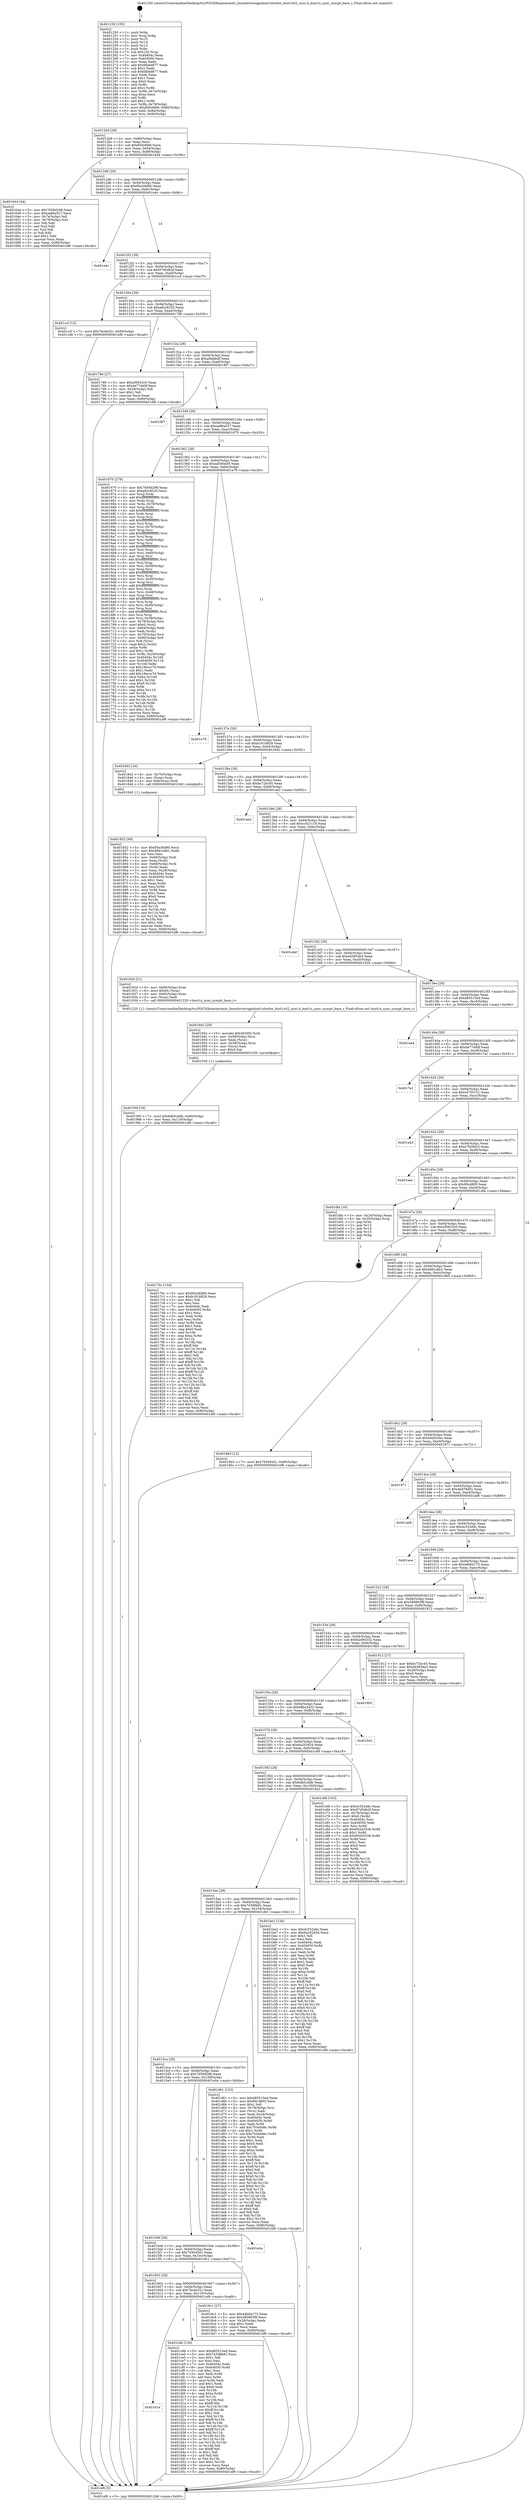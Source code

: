 digraph "0x401250" {
  label = "0x401250 (/mnt/c/Users/mathe/Desktop/tcc/POCII/binaries/extr_linuxdriversgpuhost1xhwhw_host1x02_sync.h_host1x_sync_syncpt_base_r_Final-ollvm.out::main(0))"
  labelloc = "t"
  node[shape=record]

  Entry [label="",width=0.3,height=0.3,shape=circle,fillcolor=black,style=filled]
  "0x4012b9" [label="{
     0x4012b9 [29]\l
     | [instrs]\l
     &nbsp;&nbsp;0x4012b9 \<+3\>: mov -0x80(%rbp),%eax\l
     &nbsp;&nbsp;0x4012bc \<+2\>: mov %eax,%ecx\l
     &nbsp;&nbsp;0x4012be \<+6\>: sub $0x850c6fe6,%ecx\l
     &nbsp;&nbsp;0x4012c4 \<+6\>: mov %eax,-0x94(%rbp)\l
     &nbsp;&nbsp;0x4012ca \<+6\>: mov %ecx,-0x98(%rbp)\l
     &nbsp;&nbsp;0x4012d0 \<+6\>: je 0000000000401644 \<main+0x3f4\>\l
  }"]
  "0x401644" [label="{
     0x401644 [44]\l
     | [instrs]\l
     &nbsp;&nbsp;0x401644 \<+5\>: mov $0x7659d298,%eax\l
     &nbsp;&nbsp;0x401649 \<+5\>: mov $0xaa86a527,%ecx\l
     &nbsp;&nbsp;0x40164e \<+3\>: mov -0x7a(%rbp),%dl\l
     &nbsp;&nbsp;0x401651 \<+4\>: mov -0x79(%rbp),%sil\l
     &nbsp;&nbsp;0x401655 \<+3\>: mov %dl,%dil\l
     &nbsp;&nbsp;0x401658 \<+3\>: and %sil,%dil\l
     &nbsp;&nbsp;0x40165b \<+3\>: xor %sil,%dl\l
     &nbsp;&nbsp;0x40165e \<+3\>: or %dl,%dil\l
     &nbsp;&nbsp;0x401661 \<+4\>: test $0x1,%dil\l
     &nbsp;&nbsp;0x401665 \<+3\>: cmovne %ecx,%eax\l
     &nbsp;&nbsp;0x401668 \<+3\>: mov %eax,-0x80(%rbp)\l
     &nbsp;&nbsp;0x40166b \<+5\>: jmp 0000000000401ef6 \<main+0xca6\>\l
  }"]
  "0x4012d6" [label="{
     0x4012d6 [28]\l
     | [instrs]\l
     &nbsp;&nbsp;0x4012d6 \<+5\>: jmp 00000000004012db \<main+0x8b\>\l
     &nbsp;&nbsp;0x4012db \<+6\>: mov -0x94(%rbp),%eax\l
     &nbsp;&nbsp;0x4012e1 \<+5\>: sub $0x85a36d80,%eax\l
     &nbsp;&nbsp;0x4012e6 \<+6\>: mov %eax,-0x9c(%rbp)\l
     &nbsp;&nbsp;0x4012ec \<+6\>: je 0000000000401e4c \<main+0xbfc\>\l
  }"]
  "0x401ef6" [label="{
     0x401ef6 [5]\l
     | [instrs]\l
     &nbsp;&nbsp;0x401ef6 \<+5\>: jmp 00000000004012b9 \<main+0x69\>\l
  }"]
  "0x401250" [label="{
     0x401250 [105]\l
     | [instrs]\l
     &nbsp;&nbsp;0x401250 \<+1\>: push %rbp\l
     &nbsp;&nbsp;0x401251 \<+3\>: mov %rsp,%rbp\l
     &nbsp;&nbsp;0x401254 \<+2\>: push %r15\l
     &nbsp;&nbsp;0x401256 \<+2\>: push %r14\l
     &nbsp;&nbsp;0x401258 \<+2\>: push %r12\l
     &nbsp;&nbsp;0x40125a \<+1\>: push %rbx\l
     &nbsp;&nbsp;0x40125b \<+7\>: sub $0x120,%rsp\l
     &nbsp;&nbsp;0x401262 \<+7\>: mov 0x40404c,%eax\l
     &nbsp;&nbsp;0x401269 \<+7\>: mov 0x404050,%ecx\l
     &nbsp;&nbsp;0x401270 \<+2\>: mov %eax,%edx\l
     &nbsp;&nbsp;0x401272 \<+6\>: add $0xfdbdd877,%edx\l
     &nbsp;&nbsp;0x401278 \<+3\>: sub $0x1,%edx\l
     &nbsp;&nbsp;0x40127b \<+6\>: sub $0xfdbdd877,%edx\l
     &nbsp;&nbsp;0x401281 \<+3\>: imul %edx,%eax\l
     &nbsp;&nbsp;0x401284 \<+3\>: and $0x1,%eax\l
     &nbsp;&nbsp;0x401287 \<+3\>: cmp $0x0,%eax\l
     &nbsp;&nbsp;0x40128a \<+4\>: sete %r8b\l
     &nbsp;&nbsp;0x40128e \<+4\>: and $0x1,%r8b\l
     &nbsp;&nbsp;0x401292 \<+4\>: mov %r8b,-0x7a(%rbp)\l
     &nbsp;&nbsp;0x401296 \<+3\>: cmp $0xa,%ecx\l
     &nbsp;&nbsp;0x401299 \<+4\>: setl %r8b\l
     &nbsp;&nbsp;0x40129d \<+4\>: and $0x1,%r8b\l
     &nbsp;&nbsp;0x4012a1 \<+4\>: mov %r8b,-0x79(%rbp)\l
     &nbsp;&nbsp;0x4012a5 \<+7\>: movl $0x850c6fe6,-0x80(%rbp)\l
     &nbsp;&nbsp;0x4012ac \<+6\>: mov %edi,-0x84(%rbp)\l
     &nbsp;&nbsp;0x4012b2 \<+7\>: mov %rsi,-0x90(%rbp)\l
  }"]
  Exit [label="",width=0.3,height=0.3,shape=circle,fillcolor=black,style=filled,peripheries=2]
  "0x401e4c" [label="{
     0x401e4c\l
  }", style=dashed]
  "0x4012f2" [label="{
     0x4012f2 [28]\l
     | [instrs]\l
     &nbsp;&nbsp;0x4012f2 \<+5\>: jmp 00000000004012f7 \<main+0xa7\>\l
     &nbsp;&nbsp;0x4012f7 \<+6\>: mov -0x94(%rbp),%eax\l
     &nbsp;&nbsp;0x4012fd \<+5\>: sub $0x97d5db2f,%eax\l
     &nbsp;&nbsp;0x401302 \<+6\>: mov %eax,-0xa0(%rbp)\l
     &nbsp;&nbsp;0x401308 \<+6\>: je 0000000000401ccf \<main+0xa7f\>\l
  }"]
  "0x40161e" [label="{
     0x40161e\l
  }", style=dashed]
  "0x401ccf" [label="{
     0x401ccf [12]\l
     | [instrs]\l
     &nbsp;&nbsp;0x401ccf \<+7\>: movl $0x7bcde32c,-0x80(%rbp)\l
     &nbsp;&nbsp;0x401cd6 \<+5\>: jmp 0000000000401ef6 \<main+0xca6\>\l
  }"]
  "0x40130e" [label="{
     0x40130e [28]\l
     | [instrs]\l
     &nbsp;&nbsp;0x40130e \<+5\>: jmp 0000000000401313 \<main+0xc3\>\l
     &nbsp;&nbsp;0x401313 \<+6\>: mov -0x94(%rbp),%eax\l
     &nbsp;&nbsp;0x401319 \<+5\>: sub $0xa82c8235,%eax\l
     &nbsp;&nbsp;0x40131e \<+6\>: mov %eax,-0xa4(%rbp)\l
     &nbsp;&nbsp;0x401324 \<+6\>: je 0000000000401786 \<main+0x536\>\l
  }"]
  "0x401cdb" [label="{
     0x401cdb [134]\l
     | [instrs]\l
     &nbsp;&nbsp;0x401cdb \<+5\>: mov $0xd85515ed,%eax\l
     &nbsp;&nbsp;0x401ce0 \<+5\>: mov $0x74398b81,%ecx\l
     &nbsp;&nbsp;0x401ce5 \<+2\>: mov $0x1,%dl\l
     &nbsp;&nbsp;0x401ce7 \<+2\>: xor %esi,%esi\l
     &nbsp;&nbsp;0x401ce9 \<+7\>: mov 0x40404c,%edi\l
     &nbsp;&nbsp;0x401cf0 \<+8\>: mov 0x404050,%r8d\l
     &nbsp;&nbsp;0x401cf8 \<+3\>: sub $0x1,%esi\l
     &nbsp;&nbsp;0x401cfb \<+3\>: mov %edi,%r9d\l
     &nbsp;&nbsp;0x401cfe \<+3\>: add %esi,%r9d\l
     &nbsp;&nbsp;0x401d01 \<+4\>: imul %r9d,%edi\l
     &nbsp;&nbsp;0x401d05 \<+3\>: and $0x1,%edi\l
     &nbsp;&nbsp;0x401d08 \<+3\>: cmp $0x0,%edi\l
     &nbsp;&nbsp;0x401d0b \<+4\>: sete %r10b\l
     &nbsp;&nbsp;0x401d0f \<+4\>: cmp $0xa,%r8d\l
     &nbsp;&nbsp;0x401d13 \<+4\>: setl %r11b\l
     &nbsp;&nbsp;0x401d17 \<+3\>: mov %r10b,%bl\l
     &nbsp;&nbsp;0x401d1a \<+3\>: xor $0xff,%bl\l
     &nbsp;&nbsp;0x401d1d \<+3\>: mov %r11b,%r14b\l
     &nbsp;&nbsp;0x401d20 \<+4\>: xor $0xff,%r14b\l
     &nbsp;&nbsp;0x401d24 \<+3\>: xor $0x1,%dl\l
     &nbsp;&nbsp;0x401d27 \<+3\>: mov %bl,%r15b\l
     &nbsp;&nbsp;0x401d2a \<+4\>: and $0xff,%r15b\l
     &nbsp;&nbsp;0x401d2e \<+3\>: and %dl,%r10b\l
     &nbsp;&nbsp;0x401d31 \<+3\>: mov %r14b,%r12b\l
     &nbsp;&nbsp;0x401d34 \<+4\>: and $0xff,%r12b\l
     &nbsp;&nbsp;0x401d38 \<+3\>: and %dl,%r11b\l
     &nbsp;&nbsp;0x401d3b \<+3\>: or %r10b,%r15b\l
     &nbsp;&nbsp;0x401d3e \<+3\>: or %r11b,%r12b\l
     &nbsp;&nbsp;0x401d41 \<+3\>: xor %r12b,%r15b\l
     &nbsp;&nbsp;0x401d44 \<+3\>: or %r14b,%bl\l
     &nbsp;&nbsp;0x401d47 \<+3\>: xor $0xff,%bl\l
     &nbsp;&nbsp;0x401d4a \<+3\>: or $0x1,%dl\l
     &nbsp;&nbsp;0x401d4d \<+2\>: and %dl,%bl\l
     &nbsp;&nbsp;0x401d4f \<+3\>: or %bl,%r15b\l
     &nbsp;&nbsp;0x401d52 \<+4\>: test $0x1,%r15b\l
     &nbsp;&nbsp;0x401d56 \<+3\>: cmovne %ecx,%eax\l
     &nbsp;&nbsp;0x401d59 \<+3\>: mov %eax,-0x80(%rbp)\l
     &nbsp;&nbsp;0x401d5c \<+5\>: jmp 0000000000401ef6 \<main+0xca6\>\l
  }"]
  "0x401786" [label="{
     0x401786 [27]\l
     | [instrs]\l
     &nbsp;&nbsp;0x401786 \<+5\>: mov $0x2f5623c0,%eax\l
     &nbsp;&nbsp;0x40178b \<+5\>: mov $0xde77dd0f,%ecx\l
     &nbsp;&nbsp;0x401790 \<+3\>: mov -0x29(%rbp),%dl\l
     &nbsp;&nbsp;0x401793 \<+3\>: test $0x1,%dl\l
     &nbsp;&nbsp;0x401796 \<+3\>: cmovne %ecx,%eax\l
     &nbsp;&nbsp;0x401799 \<+3\>: mov %eax,-0x80(%rbp)\l
     &nbsp;&nbsp;0x40179c \<+5\>: jmp 0000000000401ef6 \<main+0xca6\>\l
  }"]
  "0x40132a" [label="{
     0x40132a [28]\l
     | [instrs]\l
     &nbsp;&nbsp;0x40132a \<+5\>: jmp 000000000040132f \<main+0xdf\>\l
     &nbsp;&nbsp;0x40132f \<+6\>: mov -0x94(%rbp),%eax\l
     &nbsp;&nbsp;0x401335 \<+5\>: sub $0xa9afab4f,%eax\l
     &nbsp;&nbsp;0x40133a \<+6\>: mov %eax,-0xa8(%rbp)\l
     &nbsp;&nbsp;0x401340 \<+6\>: je 00000000004018f7 \<main+0x6a7\>\l
  }"]
  "0x40195f" [label="{
     0x40195f [18]\l
     | [instrs]\l
     &nbsp;&nbsp;0x40195f \<+7\>: movl $0x6db5cddb,-0x80(%rbp)\l
     &nbsp;&nbsp;0x401966 \<+6\>: mov %eax,-0x118(%rbp)\l
     &nbsp;&nbsp;0x40196c \<+5\>: jmp 0000000000401ef6 \<main+0xca6\>\l
  }"]
  "0x4018f7" [label="{
     0x4018f7\l
  }", style=dashed]
  "0x401346" [label="{
     0x401346 [28]\l
     | [instrs]\l
     &nbsp;&nbsp;0x401346 \<+5\>: jmp 000000000040134b \<main+0xfb\>\l
     &nbsp;&nbsp;0x40134b \<+6\>: mov -0x94(%rbp),%eax\l
     &nbsp;&nbsp;0x401351 \<+5\>: sub $0xaa86a527,%eax\l
     &nbsp;&nbsp;0x401356 \<+6\>: mov %eax,-0xac(%rbp)\l
     &nbsp;&nbsp;0x40135c \<+6\>: je 0000000000401670 \<main+0x420\>\l
  }"]
  "0x401942" [label="{
     0x401942 [29]\l
     | [instrs]\l
     &nbsp;&nbsp;0x401942 \<+10\>: movabs $0x4020f2,%rdi\l
     &nbsp;&nbsp;0x40194c \<+4\>: mov -0x58(%rbp),%rcx\l
     &nbsp;&nbsp;0x401950 \<+2\>: mov %eax,(%rcx)\l
     &nbsp;&nbsp;0x401952 \<+4\>: mov -0x58(%rbp),%rcx\l
     &nbsp;&nbsp;0x401956 \<+2\>: mov (%rcx),%esi\l
     &nbsp;&nbsp;0x401958 \<+2\>: mov $0x0,%al\l
     &nbsp;&nbsp;0x40195a \<+5\>: call 0000000000401030 \<printf@plt\>\l
     | [calls]\l
     &nbsp;&nbsp;0x401030 \{1\} (unknown)\l
  }"]
  "0x401670" [label="{
     0x401670 [278]\l
     | [instrs]\l
     &nbsp;&nbsp;0x401670 \<+5\>: mov $0x7659d298,%eax\l
     &nbsp;&nbsp;0x401675 \<+5\>: mov $0xa82c8235,%ecx\l
     &nbsp;&nbsp;0x40167a \<+3\>: mov %rsp,%rdx\l
     &nbsp;&nbsp;0x40167d \<+4\>: add $0xfffffffffffffff0,%rdx\l
     &nbsp;&nbsp;0x401681 \<+3\>: mov %rdx,%rsp\l
     &nbsp;&nbsp;0x401684 \<+4\>: mov %rdx,-0x78(%rbp)\l
     &nbsp;&nbsp;0x401688 \<+3\>: mov %rsp,%rdx\l
     &nbsp;&nbsp;0x40168b \<+4\>: add $0xfffffffffffffff0,%rdx\l
     &nbsp;&nbsp;0x40168f \<+3\>: mov %rdx,%rsp\l
     &nbsp;&nbsp;0x401692 \<+3\>: mov %rsp,%rsi\l
     &nbsp;&nbsp;0x401695 \<+4\>: add $0xfffffffffffffff0,%rsi\l
     &nbsp;&nbsp;0x401699 \<+3\>: mov %rsi,%rsp\l
     &nbsp;&nbsp;0x40169c \<+4\>: mov %rsi,-0x70(%rbp)\l
     &nbsp;&nbsp;0x4016a0 \<+3\>: mov %rsp,%rsi\l
     &nbsp;&nbsp;0x4016a3 \<+4\>: add $0xfffffffffffffff0,%rsi\l
     &nbsp;&nbsp;0x4016a7 \<+3\>: mov %rsi,%rsp\l
     &nbsp;&nbsp;0x4016aa \<+4\>: mov %rsi,-0x68(%rbp)\l
     &nbsp;&nbsp;0x4016ae \<+3\>: mov %rsp,%rsi\l
     &nbsp;&nbsp;0x4016b1 \<+4\>: add $0xfffffffffffffff0,%rsi\l
     &nbsp;&nbsp;0x4016b5 \<+3\>: mov %rsi,%rsp\l
     &nbsp;&nbsp;0x4016b8 \<+4\>: mov %rsi,-0x60(%rbp)\l
     &nbsp;&nbsp;0x4016bc \<+3\>: mov %rsp,%rsi\l
     &nbsp;&nbsp;0x4016bf \<+4\>: add $0xfffffffffffffff0,%rsi\l
     &nbsp;&nbsp;0x4016c3 \<+3\>: mov %rsi,%rsp\l
     &nbsp;&nbsp;0x4016c6 \<+4\>: mov %rsi,-0x58(%rbp)\l
     &nbsp;&nbsp;0x4016ca \<+3\>: mov %rsp,%rsi\l
     &nbsp;&nbsp;0x4016cd \<+4\>: add $0xfffffffffffffff0,%rsi\l
     &nbsp;&nbsp;0x4016d1 \<+3\>: mov %rsi,%rsp\l
     &nbsp;&nbsp;0x4016d4 \<+4\>: mov %rsi,-0x50(%rbp)\l
     &nbsp;&nbsp;0x4016d8 \<+3\>: mov %rsp,%rsi\l
     &nbsp;&nbsp;0x4016db \<+4\>: add $0xfffffffffffffff0,%rsi\l
     &nbsp;&nbsp;0x4016df \<+3\>: mov %rsi,%rsp\l
     &nbsp;&nbsp;0x4016e2 \<+4\>: mov %rsi,-0x48(%rbp)\l
     &nbsp;&nbsp;0x4016e6 \<+3\>: mov %rsp,%rsi\l
     &nbsp;&nbsp;0x4016e9 \<+4\>: add $0xfffffffffffffff0,%rsi\l
     &nbsp;&nbsp;0x4016ed \<+3\>: mov %rsi,%rsp\l
     &nbsp;&nbsp;0x4016f0 \<+4\>: mov %rsi,-0x40(%rbp)\l
     &nbsp;&nbsp;0x4016f4 \<+3\>: mov %rsp,%rsi\l
     &nbsp;&nbsp;0x4016f7 \<+4\>: add $0xfffffffffffffff0,%rsi\l
     &nbsp;&nbsp;0x4016fb \<+3\>: mov %rsi,%rsp\l
     &nbsp;&nbsp;0x4016fe \<+4\>: mov %rsi,-0x38(%rbp)\l
     &nbsp;&nbsp;0x401702 \<+4\>: mov -0x78(%rbp),%rsi\l
     &nbsp;&nbsp;0x401706 \<+6\>: movl $0x0,(%rsi)\l
     &nbsp;&nbsp;0x40170c \<+6\>: mov -0x84(%rbp),%edi\l
     &nbsp;&nbsp;0x401712 \<+2\>: mov %edi,(%rdx)\l
     &nbsp;&nbsp;0x401714 \<+4\>: mov -0x70(%rbp),%rsi\l
     &nbsp;&nbsp;0x401718 \<+7\>: mov -0x90(%rbp),%r8\l
     &nbsp;&nbsp;0x40171f \<+3\>: mov %r8,(%rsi)\l
     &nbsp;&nbsp;0x401722 \<+3\>: cmpl $0x2,(%rdx)\l
     &nbsp;&nbsp;0x401725 \<+4\>: setne %r9b\l
     &nbsp;&nbsp;0x401729 \<+4\>: and $0x1,%r9b\l
     &nbsp;&nbsp;0x40172d \<+4\>: mov %r9b,-0x29(%rbp)\l
     &nbsp;&nbsp;0x401731 \<+8\>: mov 0x40404c,%r10d\l
     &nbsp;&nbsp;0x401739 \<+8\>: mov 0x404050,%r11d\l
     &nbsp;&nbsp;0x401741 \<+3\>: mov %r10d,%ebx\l
     &nbsp;&nbsp;0x401744 \<+6\>: sub $0x19eccc7d,%ebx\l
     &nbsp;&nbsp;0x40174a \<+3\>: sub $0x1,%ebx\l
     &nbsp;&nbsp;0x40174d \<+6\>: add $0x19eccc7d,%ebx\l
     &nbsp;&nbsp;0x401753 \<+4\>: imul %ebx,%r10d\l
     &nbsp;&nbsp;0x401757 \<+4\>: and $0x1,%r10d\l
     &nbsp;&nbsp;0x40175b \<+4\>: cmp $0x0,%r10d\l
     &nbsp;&nbsp;0x40175f \<+4\>: sete %r9b\l
     &nbsp;&nbsp;0x401763 \<+4\>: cmp $0xa,%r11d\l
     &nbsp;&nbsp;0x401767 \<+4\>: setl %r14b\l
     &nbsp;&nbsp;0x40176b \<+3\>: mov %r9b,%r15b\l
     &nbsp;&nbsp;0x40176e \<+3\>: and %r14b,%r15b\l
     &nbsp;&nbsp;0x401771 \<+3\>: xor %r14b,%r9b\l
     &nbsp;&nbsp;0x401774 \<+3\>: or %r9b,%r15b\l
     &nbsp;&nbsp;0x401777 \<+4\>: test $0x1,%r15b\l
     &nbsp;&nbsp;0x40177b \<+3\>: cmovne %ecx,%eax\l
     &nbsp;&nbsp;0x40177e \<+3\>: mov %eax,-0x80(%rbp)\l
     &nbsp;&nbsp;0x401781 \<+5\>: jmp 0000000000401ef6 \<main+0xca6\>\l
  }"]
  "0x401362" [label="{
     0x401362 [28]\l
     | [instrs]\l
     &nbsp;&nbsp;0x401362 \<+5\>: jmp 0000000000401367 \<main+0x117\>\l
     &nbsp;&nbsp;0x401367 \<+6\>: mov -0x94(%rbp),%eax\l
     &nbsp;&nbsp;0x40136d \<+5\>: sub $0xad500a59,%eax\l
     &nbsp;&nbsp;0x401372 \<+6\>: mov %eax,-0xb0(%rbp)\l
     &nbsp;&nbsp;0x401378 \<+6\>: je 0000000000401e79 \<main+0xc29\>\l
  }"]
  "0x401602" [label="{
     0x401602 [28]\l
     | [instrs]\l
     &nbsp;&nbsp;0x401602 \<+5\>: jmp 0000000000401607 \<main+0x3b7\>\l
     &nbsp;&nbsp;0x401607 \<+6\>: mov -0x94(%rbp),%eax\l
     &nbsp;&nbsp;0x40160d \<+5\>: sub $0x7bcde32c,%eax\l
     &nbsp;&nbsp;0x401612 \<+6\>: mov %eax,-0x110(%rbp)\l
     &nbsp;&nbsp;0x401618 \<+6\>: je 0000000000401cdb \<main+0xa8b\>\l
  }"]
  "0x4018c1" [label="{
     0x4018c1 [27]\l
     | [instrs]\l
     &nbsp;&nbsp;0x4018c1 \<+5\>: mov $0x4db64173,%eax\l
     &nbsp;&nbsp;0x4018c6 \<+5\>: mov $0x580863f9,%ecx\l
     &nbsp;&nbsp;0x4018cb \<+3\>: mov -0x28(%rbp),%edx\l
     &nbsp;&nbsp;0x4018ce \<+3\>: cmp $0x1,%edx\l
     &nbsp;&nbsp;0x4018d1 \<+3\>: cmovl %ecx,%eax\l
     &nbsp;&nbsp;0x4018d4 \<+3\>: mov %eax,-0x80(%rbp)\l
     &nbsp;&nbsp;0x4018d7 \<+5\>: jmp 0000000000401ef6 \<main+0xca6\>\l
  }"]
  "0x401e79" [label="{
     0x401e79\l
  }", style=dashed]
  "0x40137e" [label="{
     0x40137e [28]\l
     | [instrs]\l
     &nbsp;&nbsp;0x40137e \<+5\>: jmp 0000000000401383 \<main+0x133\>\l
     &nbsp;&nbsp;0x401383 \<+6\>: mov -0x94(%rbp),%eax\l
     &nbsp;&nbsp;0x401389 \<+5\>: sub $0xb1616829,%eax\l
     &nbsp;&nbsp;0x40138e \<+6\>: mov %eax,-0xb4(%rbp)\l
     &nbsp;&nbsp;0x401394 \<+6\>: je 0000000000401842 \<main+0x5f2\>\l
  }"]
  "0x4015e6" [label="{
     0x4015e6 [28]\l
     | [instrs]\l
     &nbsp;&nbsp;0x4015e6 \<+5\>: jmp 00000000004015eb \<main+0x39b\>\l
     &nbsp;&nbsp;0x4015eb \<+6\>: mov -0x94(%rbp),%eax\l
     &nbsp;&nbsp;0x4015f1 \<+5\>: sub $0x793045d1,%eax\l
     &nbsp;&nbsp;0x4015f6 \<+6\>: mov %eax,-0x10c(%rbp)\l
     &nbsp;&nbsp;0x4015fc \<+6\>: je 00000000004018c1 \<main+0x671\>\l
  }"]
  "0x401842" [label="{
     0x401842 [16]\l
     | [instrs]\l
     &nbsp;&nbsp;0x401842 \<+4\>: mov -0x70(%rbp),%rax\l
     &nbsp;&nbsp;0x401846 \<+3\>: mov (%rax),%rax\l
     &nbsp;&nbsp;0x401849 \<+4\>: mov 0x8(%rax),%rdi\l
     &nbsp;&nbsp;0x40184d \<+5\>: call 0000000000401040 \<atoi@plt\>\l
     | [calls]\l
     &nbsp;&nbsp;0x401040 \{1\} (unknown)\l
  }"]
  "0x40139a" [label="{
     0x40139a [28]\l
     | [instrs]\l
     &nbsp;&nbsp;0x40139a \<+5\>: jmp 000000000040139f \<main+0x14f\>\l
     &nbsp;&nbsp;0x40139f \<+6\>: mov -0x94(%rbp),%eax\l
     &nbsp;&nbsp;0x4013a5 \<+5\>: sub $0xbc72bc45,%eax\l
     &nbsp;&nbsp;0x4013aa \<+6\>: mov %eax,-0xb8(%rbp)\l
     &nbsp;&nbsp;0x4013b0 \<+6\>: je 0000000000401ae2 \<main+0x892\>\l
  }"]
  "0x401e0a" [label="{
     0x401e0a\l
  }", style=dashed]
  "0x401ae2" [label="{
     0x401ae2\l
  }", style=dashed]
  "0x4013b6" [label="{
     0x4013b6 [28]\l
     | [instrs]\l
     &nbsp;&nbsp;0x4013b6 \<+5\>: jmp 00000000004013bb \<main+0x16b\>\l
     &nbsp;&nbsp;0x4013bb \<+6\>: mov -0x94(%rbp),%eax\l
     &nbsp;&nbsp;0x4013c1 \<+5\>: sub $0xcc021c19,%eax\l
     &nbsp;&nbsp;0x4013c6 \<+6\>: mov %eax,-0xbc(%rbp)\l
     &nbsp;&nbsp;0x4013cc \<+6\>: je 0000000000401ebd \<main+0xc6d\>\l
  }"]
  "0x4015ca" [label="{
     0x4015ca [28]\l
     | [instrs]\l
     &nbsp;&nbsp;0x4015ca \<+5\>: jmp 00000000004015cf \<main+0x37f\>\l
     &nbsp;&nbsp;0x4015cf \<+6\>: mov -0x94(%rbp),%eax\l
     &nbsp;&nbsp;0x4015d5 \<+5\>: sub $0x7659d298,%eax\l
     &nbsp;&nbsp;0x4015da \<+6\>: mov %eax,-0x108(%rbp)\l
     &nbsp;&nbsp;0x4015e0 \<+6\>: je 0000000000401e0a \<main+0xbba\>\l
  }"]
  "0x401ebd" [label="{
     0x401ebd\l
  }", style=dashed]
  "0x4013d2" [label="{
     0x4013d2 [28]\l
     | [instrs]\l
     &nbsp;&nbsp;0x4013d2 \<+5\>: jmp 00000000004013d7 \<main+0x187\>\l
     &nbsp;&nbsp;0x4013d7 \<+6\>: mov -0x94(%rbp),%eax\l
     &nbsp;&nbsp;0x4013dd \<+5\>: sub $0xd4585de3,%eax\l
     &nbsp;&nbsp;0x4013e2 \<+6\>: mov %eax,-0xc0(%rbp)\l
     &nbsp;&nbsp;0x4013e8 \<+6\>: je 000000000040192d \<main+0x6dd\>\l
  }"]
  "0x401d61" [label="{
     0x401d61 [153]\l
     | [instrs]\l
     &nbsp;&nbsp;0x401d61 \<+5\>: mov $0xd85515ed,%eax\l
     &nbsp;&nbsp;0x401d66 \<+5\>: mov $0x90c4805,%ecx\l
     &nbsp;&nbsp;0x401d6b \<+2\>: mov $0x1,%dl\l
     &nbsp;&nbsp;0x401d6d \<+4\>: mov -0x78(%rbp),%rsi\l
     &nbsp;&nbsp;0x401d71 \<+2\>: mov (%rsi),%edi\l
     &nbsp;&nbsp;0x401d73 \<+3\>: mov %edi,-0x24(%rbp)\l
     &nbsp;&nbsp;0x401d76 \<+7\>: mov 0x40404c,%edi\l
     &nbsp;&nbsp;0x401d7d \<+8\>: mov 0x404050,%r8d\l
     &nbsp;&nbsp;0x401d85 \<+3\>: mov %edi,%r9d\l
     &nbsp;&nbsp;0x401d88 \<+7\>: add $0x703e0d6c,%r9d\l
     &nbsp;&nbsp;0x401d8f \<+4\>: sub $0x1,%r9d\l
     &nbsp;&nbsp;0x401d93 \<+7\>: sub $0x703e0d6c,%r9d\l
     &nbsp;&nbsp;0x401d9a \<+4\>: imul %r9d,%edi\l
     &nbsp;&nbsp;0x401d9e \<+3\>: and $0x1,%edi\l
     &nbsp;&nbsp;0x401da1 \<+3\>: cmp $0x0,%edi\l
     &nbsp;&nbsp;0x401da4 \<+4\>: sete %r10b\l
     &nbsp;&nbsp;0x401da8 \<+4\>: cmp $0xa,%r8d\l
     &nbsp;&nbsp;0x401dac \<+4\>: setl %r11b\l
     &nbsp;&nbsp;0x401db0 \<+3\>: mov %r10b,%bl\l
     &nbsp;&nbsp;0x401db3 \<+3\>: xor $0xff,%bl\l
     &nbsp;&nbsp;0x401db6 \<+3\>: mov %r11b,%r14b\l
     &nbsp;&nbsp;0x401db9 \<+4\>: xor $0xff,%r14b\l
     &nbsp;&nbsp;0x401dbd \<+3\>: xor $0x0,%dl\l
     &nbsp;&nbsp;0x401dc0 \<+3\>: mov %bl,%r15b\l
     &nbsp;&nbsp;0x401dc3 \<+4\>: and $0x0,%r15b\l
     &nbsp;&nbsp;0x401dc7 \<+3\>: and %dl,%r10b\l
     &nbsp;&nbsp;0x401dca \<+3\>: mov %r14b,%r12b\l
     &nbsp;&nbsp;0x401dcd \<+4\>: and $0x0,%r12b\l
     &nbsp;&nbsp;0x401dd1 \<+3\>: and %dl,%r11b\l
     &nbsp;&nbsp;0x401dd4 \<+3\>: or %r10b,%r15b\l
     &nbsp;&nbsp;0x401dd7 \<+3\>: or %r11b,%r12b\l
     &nbsp;&nbsp;0x401dda \<+3\>: xor %r12b,%r15b\l
     &nbsp;&nbsp;0x401ddd \<+3\>: or %r14b,%bl\l
     &nbsp;&nbsp;0x401de0 \<+3\>: xor $0xff,%bl\l
     &nbsp;&nbsp;0x401de3 \<+3\>: or $0x0,%dl\l
     &nbsp;&nbsp;0x401de6 \<+2\>: and %dl,%bl\l
     &nbsp;&nbsp;0x401de8 \<+3\>: or %bl,%r15b\l
     &nbsp;&nbsp;0x401deb \<+4\>: test $0x1,%r15b\l
     &nbsp;&nbsp;0x401def \<+3\>: cmovne %ecx,%eax\l
     &nbsp;&nbsp;0x401df2 \<+3\>: mov %eax,-0x80(%rbp)\l
     &nbsp;&nbsp;0x401df5 \<+5\>: jmp 0000000000401ef6 \<main+0xca6\>\l
  }"]
  "0x40192d" [label="{
     0x40192d [21]\l
     | [instrs]\l
     &nbsp;&nbsp;0x40192d \<+4\>: mov -0x60(%rbp),%rax\l
     &nbsp;&nbsp;0x401931 \<+6\>: movl $0x64,(%rax)\l
     &nbsp;&nbsp;0x401937 \<+4\>: mov -0x60(%rbp),%rax\l
     &nbsp;&nbsp;0x40193b \<+2\>: mov (%rax),%edi\l
     &nbsp;&nbsp;0x40193d \<+5\>: call 0000000000401220 \<host1x_sync_syncpt_base_r\>\l
     | [calls]\l
     &nbsp;&nbsp;0x401220 \{1\} (/mnt/c/Users/mathe/Desktop/tcc/POCII/binaries/extr_linuxdriversgpuhost1xhwhw_host1x02_sync.h_host1x_sync_syncpt_base_r_Final-ollvm.out::host1x_sync_syncpt_base_r)\l
  }"]
  "0x4013ee" [label="{
     0x4013ee [28]\l
     | [instrs]\l
     &nbsp;&nbsp;0x4013ee \<+5\>: jmp 00000000004013f3 \<main+0x1a3\>\l
     &nbsp;&nbsp;0x4013f3 \<+6\>: mov -0x94(%rbp),%eax\l
     &nbsp;&nbsp;0x4013f9 \<+5\>: sub $0xd85515ed,%eax\l
     &nbsp;&nbsp;0x4013fe \<+6\>: mov %eax,-0xc4(%rbp)\l
     &nbsp;&nbsp;0x401404 \<+6\>: je 0000000000401ee4 \<main+0xc94\>\l
  }"]
  "0x4015ae" [label="{
     0x4015ae [28]\l
     | [instrs]\l
     &nbsp;&nbsp;0x4015ae \<+5\>: jmp 00000000004015b3 \<main+0x363\>\l
     &nbsp;&nbsp;0x4015b3 \<+6\>: mov -0x94(%rbp),%eax\l
     &nbsp;&nbsp;0x4015b9 \<+5\>: sub $0x74398b81,%eax\l
     &nbsp;&nbsp;0x4015be \<+6\>: mov %eax,-0x104(%rbp)\l
     &nbsp;&nbsp;0x4015c4 \<+6\>: je 0000000000401d61 \<main+0xb11\>\l
  }"]
  "0x401ee4" [label="{
     0x401ee4\l
  }", style=dashed]
  "0x40140a" [label="{
     0x40140a [28]\l
     | [instrs]\l
     &nbsp;&nbsp;0x40140a \<+5\>: jmp 000000000040140f \<main+0x1bf\>\l
     &nbsp;&nbsp;0x40140f \<+6\>: mov -0x94(%rbp),%eax\l
     &nbsp;&nbsp;0x401415 \<+5\>: sub $0xde77dd0f,%eax\l
     &nbsp;&nbsp;0x40141a \<+6\>: mov %eax,-0xc8(%rbp)\l
     &nbsp;&nbsp;0x401420 \<+6\>: je 00000000004017a1 \<main+0x551\>\l
  }"]
  "0x401be2" [label="{
     0x401be2 [134]\l
     | [instrs]\l
     &nbsp;&nbsp;0x401be2 \<+5\>: mov $0x4c552e8c,%eax\l
     &nbsp;&nbsp;0x401be7 \<+5\>: mov $0x6a202934,%ecx\l
     &nbsp;&nbsp;0x401bec \<+2\>: mov $0x1,%dl\l
     &nbsp;&nbsp;0x401bee \<+2\>: xor %esi,%esi\l
     &nbsp;&nbsp;0x401bf0 \<+7\>: mov 0x40404c,%edi\l
     &nbsp;&nbsp;0x401bf7 \<+8\>: mov 0x404050,%r8d\l
     &nbsp;&nbsp;0x401bff \<+3\>: sub $0x1,%esi\l
     &nbsp;&nbsp;0x401c02 \<+3\>: mov %edi,%r9d\l
     &nbsp;&nbsp;0x401c05 \<+3\>: add %esi,%r9d\l
     &nbsp;&nbsp;0x401c08 \<+4\>: imul %r9d,%edi\l
     &nbsp;&nbsp;0x401c0c \<+3\>: and $0x1,%edi\l
     &nbsp;&nbsp;0x401c0f \<+3\>: cmp $0x0,%edi\l
     &nbsp;&nbsp;0x401c12 \<+4\>: sete %r10b\l
     &nbsp;&nbsp;0x401c16 \<+4\>: cmp $0xa,%r8d\l
     &nbsp;&nbsp;0x401c1a \<+4\>: setl %r11b\l
     &nbsp;&nbsp;0x401c1e \<+3\>: mov %r10b,%bl\l
     &nbsp;&nbsp;0x401c21 \<+3\>: xor $0xff,%bl\l
     &nbsp;&nbsp;0x401c24 \<+3\>: mov %r11b,%r14b\l
     &nbsp;&nbsp;0x401c27 \<+4\>: xor $0xff,%r14b\l
     &nbsp;&nbsp;0x401c2b \<+3\>: xor $0x0,%dl\l
     &nbsp;&nbsp;0x401c2e \<+3\>: mov %bl,%r15b\l
     &nbsp;&nbsp;0x401c31 \<+4\>: and $0x0,%r15b\l
     &nbsp;&nbsp;0x401c35 \<+3\>: and %dl,%r10b\l
     &nbsp;&nbsp;0x401c38 \<+3\>: mov %r14b,%r12b\l
     &nbsp;&nbsp;0x401c3b \<+4\>: and $0x0,%r12b\l
     &nbsp;&nbsp;0x401c3f \<+3\>: and %dl,%r11b\l
     &nbsp;&nbsp;0x401c42 \<+3\>: or %r10b,%r15b\l
     &nbsp;&nbsp;0x401c45 \<+3\>: or %r11b,%r12b\l
     &nbsp;&nbsp;0x401c48 \<+3\>: xor %r12b,%r15b\l
     &nbsp;&nbsp;0x401c4b \<+3\>: or %r14b,%bl\l
     &nbsp;&nbsp;0x401c4e \<+3\>: xor $0xff,%bl\l
     &nbsp;&nbsp;0x401c51 \<+3\>: or $0x0,%dl\l
     &nbsp;&nbsp;0x401c54 \<+2\>: and %dl,%bl\l
     &nbsp;&nbsp;0x401c56 \<+3\>: or %bl,%r15b\l
     &nbsp;&nbsp;0x401c59 \<+4\>: test $0x1,%r15b\l
     &nbsp;&nbsp;0x401c5d \<+3\>: cmovne %ecx,%eax\l
     &nbsp;&nbsp;0x401c60 \<+3\>: mov %eax,-0x80(%rbp)\l
     &nbsp;&nbsp;0x401c63 \<+5\>: jmp 0000000000401ef6 \<main+0xca6\>\l
  }"]
  "0x4017a1" [label="{
     0x4017a1\l
  }", style=dashed]
  "0x401426" [label="{
     0x401426 [28]\l
     | [instrs]\l
     &nbsp;&nbsp;0x401426 \<+5\>: jmp 000000000040142b \<main+0x1db\>\l
     &nbsp;&nbsp;0x40142b \<+6\>: mov -0x94(%rbp),%eax\l
     &nbsp;&nbsp;0x401431 \<+5\>: sub $0xe4755131,%eax\l
     &nbsp;&nbsp;0x401436 \<+6\>: mov %eax,-0xcc(%rbp)\l
     &nbsp;&nbsp;0x40143c \<+6\>: je 0000000000401a45 \<main+0x7f5\>\l
  }"]
  "0x401592" [label="{
     0x401592 [28]\l
     | [instrs]\l
     &nbsp;&nbsp;0x401592 \<+5\>: jmp 0000000000401597 \<main+0x347\>\l
     &nbsp;&nbsp;0x401597 \<+6\>: mov -0x94(%rbp),%eax\l
     &nbsp;&nbsp;0x40159d \<+5\>: sub $0x6db5cddb,%eax\l
     &nbsp;&nbsp;0x4015a2 \<+6\>: mov %eax,-0x100(%rbp)\l
     &nbsp;&nbsp;0x4015a8 \<+6\>: je 0000000000401be2 \<main+0x992\>\l
  }"]
  "0x401a45" [label="{
     0x401a45\l
  }", style=dashed]
  "0x401442" [label="{
     0x401442 [28]\l
     | [instrs]\l
     &nbsp;&nbsp;0x401442 \<+5\>: jmp 0000000000401447 \<main+0x1f7\>\l
     &nbsp;&nbsp;0x401447 \<+6\>: mov -0x94(%rbp),%eax\l
     &nbsp;&nbsp;0x40144d \<+5\>: sub $0xe7829dc3,%eax\l
     &nbsp;&nbsp;0x401452 \<+6\>: mov %eax,-0xd0(%rbp)\l
     &nbsp;&nbsp;0x401458 \<+6\>: je 0000000000401aee \<main+0x89e\>\l
  }"]
  "0x401c68" [label="{
     0x401c68 [103]\l
     | [instrs]\l
     &nbsp;&nbsp;0x401c68 \<+5\>: mov $0x4c552e8c,%eax\l
     &nbsp;&nbsp;0x401c6d \<+5\>: mov $0x97d5db2f,%ecx\l
     &nbsp;&nbsp;0x401c72 \<+4\>: mov -0x78(%rbp),%rdx\l
     &nbsp;&nbsp;0x401c76 \<+6\>: movl $0x0,(%rdx)\l
     &nbsp;&nbsp;0x401c7c \<+7\>: mov 0x40404c,%esi\l
     &nbsp;&nbsp;0x401c83 \<+7\>: mov 0x404050,%edi\l
     &nbsp;&nbsp;0x401c8a \<+3\>: mov %esi,%r8d\l
     &nbsp;&nbsp;0x401c8d \<+7\>: add $0x945d3338,%r8d\l
     &nbsp;&nbsp;0x401c94 \<+4\>: sub $0x1,%r8d\l
     &nbsp;&nbsp;0x401c98 \<+7\>: sub $0x945d3338,%r8d\l
     &nbsp;&nbsp;0x401c9f \<+4\>: imul %r8d,%esi\l
     &nbsp;&nbsp;0x401ca3 \<+3\>: and $0x1,%esi\l
     &nbsp;&nbsp;0x401ca6 \<+3\>: cmp $0x0,%esi\l
     &nbsp;&nbsp;0x401ca9 \<+4\>: sete %r9b\l
     &nbsp;&nbsp;0x401cad \<+3\>: cmp $0xa,%edi\l
     &nbsp;&nbsp;0x401cb0 \<+4\>: setl %r10b\l
     &nbsp;&nbsp;0x401cb4 \<+3\>: mov %r9b,%r11b\l
     &nbsp;&nbsp;0x401cb7 \<+3\>: and %r10b,%r11b\l
     &nbsp;&nbsp;0x401cba \<+3\>: xor %r10b,%r9b\l
     &nbsp;&nbsp;0x401cbd \<+3\>: or %r9b,%r11b\l
     &nbsp;&nbsp;0x401cc0 \<+4\>: test $0x1,%r11b\l
     &nbsp;&nbsp;0x401cc4 \<+3\>: cmovne %ecx,%eax\l
     &nbsp;&nbsp;0x401cc7 \<+3\>: mov %eax,-0x80(%rbp)\l
     &nbsp;&nbsp;0x401cca \<+5\>: jmp 0000000000401ef6 \<main+0xca6\>\l
  }"]
  "0x401aee" [label="{
     0x401aee\l
  }", style=dashed]
  "0x40145e" [label="{
     0x40145e [28]\l
     | [instrs]\l
     &nbsp;&nbsp;0x40145e \<+5\>: jmp 0000000000401463 \<main+0x213\>\l
     &nbsp;&nbsp;0x401463 \<+6\>: mov -0x94(%rbp),%eax\l
     &nbsp;&nbsp;0x401469 \<+5\>: sub $0x90c4805,%eax\l
     &nbsp;&nbsp;0x40146e \<+6\>: mov %eax,-0xd4(%rbp)\l
     &nbsp;&nbsp;0x401474 \<+6\>: je 0000000000401dfa \<main+0xbaa\>\l
  }"]
  "0x401576" [label="{
     0x401576 [28]\l
     | [instrs]\l
     &nbsp;&nbsp;0x401576 \<+5\>: jmp 000000000040157b \<main+0x32b\>\l
     &nbsp;&nbsp;0x40157b \<+6\>: mov -0x94(%rbp),%eax\l
     &nbsp;&nbsp;0x401581 \<+5\>: sub $0x6a202934,%eax\l
     &nbsp;&nbsp;0x401586 \<+6\>: mov %eax,-0xfc(%rbp)\l
     &nbsp;&nbsp;0x40158c \<+6\>: je 0000000000401c68 \<main+0xa18\>\l
  }"]
  "0x401dfa" [label="{
     0x401dfa [16]\l
     | [instrs]\l
     &nbsp;&nbsp;0x401dfa \<+3\>: mov -0x24(%rbp),%eax\l
     &nbsp;&nbsp;0x401dfd \<+4\>: lea -0x20(%rbp),%rsp\l
     &nbsp;&nbsp;0x401e01 \<+1\>: pop %rbx\l
     &nbsp;&nbsp;0x401e02 \<+2\>: pop %r12\l
     &nbsp;&nbsp;0x401e04 \<+2\>: pop %r14\l
     &nbsp;&nbsp;0x401e06 \<+2\>: pop %r15\l
     &nbsp;&nbsp;0x401e08 \<+1\>: pop %rbp\l
     &nbsp;&nbsp;0x401e09 \<+1\>: ret\l
  }"]
  "0x40147a" [label="{
     0x40147a [28]\l
     | [instrs]\l
     &nbsp;&nbsp;0x40147a \<+5\>: jmp 000000000040147f \<main+0x22f\>\l
     &nbsp;&nbsp;0x40147f \<+6\>: mov -0x94(%rbp),%eax\l
     &nbsp;&nbsp;0x401485 \<+5\>: sub $0x2f5623c0,%eax\l
     &nbsp;&nbsp;0x40148a \<+6\>: mov %eax,-0xd8(%rbp)\l
     &nbsp;&nbsp;0x401490 \<+6\>: je 00000000004017bc \<main+0x56c\>\l
  }"]
  "0x401b41" [label="{
     0x401b41\l
  }", style=dashed]
  "0x4017bc" [label="{
     0x4017bc [134]\l
     | [instrs]\l
     &nbsp;&nbsp;0x4017bc \<+5\>: mov $0x85a36d80,%eax\l
     &nbsp;&nbsp;0x4017c1 \<+5\>: mov $0xb1616829,%ecx\l
     &nbsp;&nbsp;0x4017c6 \<+2\>: mov $0x1,%dl\l
     &nbsp;&nbsp;0x4017c8 \<+2\>: xor %esi,%esi\l
     &nbsp;&nbsp;0x4017ca \<+7\>: mov 0x40404c,%edi\l
     &nbsp;&nbsp;0x4017d1 \<+8\>: mov 0x404050,%r8d\l
     &nbsp;&nbsp;0x4017d9 \<+3\>: sub $0x1,%esi\l
     &nbsp;&nbsp;0x4017dc \<+3\>: mov %edi,%r9d\l
     &nbsp;&nbsp;0x4017df \<+3\>: add %esi,%r9d\l
     &nbsp;&nbsp;0x4017e2 \<+4\>: imul %r9d,%edi\l
     &nbsp;&nbsp;0x4017e6 \<+3\>: and $0x1,%edi\l
     &nbsp;&nbsp;0x4017e9 \<+3\>: cmp $0x0,%edi\l
     &nbsp;&nbsp;0x4017ec \<+4\>: sete %r10b\l
     &nbsp;&nbsp;0x4017f0 \<+4\>: cmp $0xa,%r8d\l
     &nbsp;&nbsp;0x4017f4 \<+4\>: setl %r11b\l
     &nbsp;&nbsp;0x4017f8 \<+3\>: mov %r10b,%bl\l
     &nbsp;&nbsp;0x4017fb \<+3\>: xor $0xff,%bl\l
     &nbsp;&nbsp;0x4017fe \<+3\>: mov %r11b,%r14b\l
     &nbsp;&nbsp;0x401801 \<+4\>: xor $0xff,%r14b\l
     &nbsp;&nbsp;0x401805 \<+3\>: xor $0x1,%dl\l
     &nbsp;&nbsp;0x401808 \<+3\>: mov %bl,%r15b\l
     &nbsp;&nbsp;0x40180b \<+4\>: and $0xff,%r15b\l
     &nbsp;&nbsp;0x40180f \<+3\>: and %dl,%r10b\l
     &nbsp;&nbsp;0x401812 \<+3\>: mov %r14b,%r12b\l
     &nbsp;&nbsp;0x401815 \<+4\>: and $0xff,%r12b\l
     &nbsp;&nbsp;0x401819 \<+3\>: and %dl,%r11b\l
     &nbsp;&nbsp;0x40181c \<+3\>: or %r10b,%r15b\l
     &nbsp;&nbsp;0x40181f \<+3\>: or %r11b,%r12b\l
     &nbsp;&nbsp;0x401822 \<+3\>: xor %r12b,%r15b\l
     &nbsp;&nbsp;0x401825 \<+3\>: or %r14b,%bl\l
     &nbsp;&nbsp;0x401828 \<+3\>: xor $0xff,%bl\l
     &nbsp;&nbsp;0x40182b \<+3\>: or $0x1,%dl\l
     &nbsp;&nbsp;0x40182e \<+2\>: and %dl,%bl\l
     &nbsp;&nbsp;0x401830 \<+3\>: or %bl,%r15b\l
     &nbsp;&nbsp;0x401833 \<+4\>: test $0x1,%r15b\l
     &nbsp;&nbsp;0x401837 \<+3\>: cmovne %ecx,%eax\l
     &nbsp;&nbsp;0x40183a \<+3\>: mov %eax,-0x80(%rbp)\l
     &nbsp;&nbsp;0x40183d \<+5\>: jmp 0000000000401ef6 \<main+0xca6\>\l
  }"]
  "0x401496" [label="{
     0x401496 [28]\l
     | [instrs]\l
     &nbsp;&nbsp;0x401496 \<+5\>: jmp 000000000040149b \<main+0x24b\>\l
     &nbsp;&nbsp;0x40149b \<+6\>: mov -0x94(%rbp),%eax\l
     &nbsp;&nbsp;0x4014a1 \<+5\>: sub $0x49d1ebb1,%eax\l
     &nbsp;&nbsp;0x4014a6 \<+6\>: mov %eax,-0xdc(%rbp)\l
     &nbsp;&nbsp;0x4014ac \<+6\>: je 00000000004018b5 \<main+0x665\>\l
  }"]
  "0x401852" [label="{
     0x401852 [99]\l
     | [instrs]\l
     &nbsp;&nbsp;0x401852 \<+5\>: mov $0x85a36d80,%ecx\l
     &nbsp;&nbsp;0x401857 \<+5\>: mov $0x49d1ebb1,%edx\l
     &nbsp;&nbsp;0x40185c \<+2\>: xor %esi,%esi\l
     &nbsp;&nbsp;0x40185e \<+4\>: mov -0x68(%rbp),%rdi\l
     &nbsp;&nbsp;0x401862 \<+2\>: mov %eax,(%rdi)\l
     &nbsp;&nbsp;0x401864 \<+4\>: mov -0x68(%rbp),%rdi\l
     &nbsp;&nbsp;0x401868 \<+2\>: mov (%rdi),%eax\l
     &nbsp;&nbsp;0x40186a \<+3\>: mov %eax,-0x28(%rbp)\l
     &nbsp;&nbsp;0x40186d \<+7\>: mov 0x40404c,%eax\l
     &nbsp;&nbsp;0x401874 \<+8\>: mov 0x404050,%r8d\l
     &nbsp;&nbsp;0x40187c \<+3\>: sub $0x1,%esi\l
     &nbsp;&nbsp;0x40187f \<+3\>: mov %eax,%r9d\l
     &nbsp;&nbsp;0x401882 \<+3\>: add %esi,%r9d\l
     &nbsp;&nbsp;0x401885 \<+4\>: imul %r9d,%eax\l
     &nbsp;&nbsp;0x401889 \<+3\>: and $0x1,%eax\l
     &nbsp;&nbsp;0x40188c \<+3\>: cmp $0x0,%eax\l
     &nbsp;&nbsp;0x40188f \<+4\>: sete %r10b\l
     &nbsp;&nbsp;0x401893 \<+4\>: cmp $0xa,%r8d\l
     &nbsp;&nbsp;0x401897 \<+4\>: setl %r11b\l
     &nbsp;&nbsp;0x40189b \<+3\>: mov %r10b,%bl\l
     &nbsp;&nbsp;0x40189e \<+3\>: and %r11b,%bl\l
     &nbsp;&nbsp;0x4018a1 \<+3\>: xor %r11b,%r10b\l
     &nbsp;&nbsp;0x4018a4 \<+3\>: or %r10b,%bl\l
     &nbsp;&nbsp;0x4018a7 \<+3\>: test $0x1,%bl\l
     &nbsp;&nbsp;0x4018aa \<+3\>: cmovne %edx,%ecx\l
     &nbsp;&nbsp;0x4018ad \<+3\>: mov %ecx,-0x80(%rbp)\l
     &nbsp;&nbsp;0x4018b0 \<+5\>: jmp 0000000000401ef6 \<main+0xca6\>\l
  }"]
  "0x40155a" [label="{
     0x40155a [28]\l
     | [instrs]\l
     &nbsp;&nbsp;0x40155a \<+5\>: jmp 000000000040155f \<main+0x30f\>\l
     &nbsp;&nbsp;0x40155f \<+6\>: mov -0x94(%rbp),%eax\l
     &nbsp;&nbsp;0x401565 \<+5\>: sub $0x68bc2432,%eax\l
     &nbsp;&nbsp;0x40156a \<+6\>: mov %eax,-0xf8(%rbp)\l
     &nbsp;&nbsp;0x401570 \<+6\>: je 0000000000401b41 \<main+0x8f1\>\l
  }"]
  "0x4018b5" [label="{
     0x4018b5 [12]\l
     | [instrs]\l
     &nbsp;&nbsp;0x4018b5 \<+7\>: movl $0x793045d1,-0x80(%rbp)\l
     &nbsp;&nbsp;0x4018bc \<+5\>: jmp 0000000000401ef6 \<main+0xca6\>\l
  }"]
  "0x4014b2" [label="{
     0x4014b2 [28]\l
     | [instrs]\l
     &nbsp;&nbsp;0x4014b2 \<+5\>: jmp 00000000004014b7 \<main+0x267\>\l
     &nbsp;&nbsp;0x4014b7 \<+6\>: mov -0x94(%rbp),%eax\l
     &nbsp;&nbsp;0x4014bd \<+5\>: sub $0x49d505ec,%eax\l
     &nbsp;&nbsp;0x4014c2 \<+6\>: mov %eax,-0xe0(%rbp)\l
     &nbsp;&nbsp;0x4014c8 \<+6\>: je 0000000000401971 \<main+0x721\>\l
  }"]
  "0x4019b5" [label="{
     0x4019b5\l
  }", style=dashed]
  "0x401971" [label="{
     0x401971\l
  }", style=dashed]
  "0x4014ce" [label="{
     0x4014ce [28]\l
     | [instrs]\l
     &nbsp;&nbsp;0x4014ce \<+5\>: jmp 00000000004014d3 \<main+0x283\>\l
     &nbsp;&nbsp;0x4014d3 \<+6\>: mov -0x94(%rbp),%eax\l
     &nbsp;&nbsp;0x4014d9 \<+5\>: sub $0x4bd78d01,%eax\l
     &nbsp;&nbsp;0x4014de \<+6\>: mov %eax,-0xe4(%rbp)\l
     &nbsp;&nbsp;0x4014e4 \<+6\>: je 0000000000401ad6 \<main+0x886\>\l
  }"]
  "0x40153e" [label="{
     0x40153e [28]\l
     | [instrs]\l
     &nbsp;&nbsp;0x40153e \<+5\>: jmp 0000000000401543 \<main+0x2f3\>\l
     &nbsp;&nbsp;0x401543 \<+6\>: mov -0x94(%rbp),%eax\l
     &nbsp;&nbsp;0x401549 \<+5\>: sub $0x62d94332,%eax\l
     &nbsp;&nbsp;0x40154e \<+6\>: mov %eax,-0xf4(%rbp)\l
     &nbsp;&nbsp;0x401554 \<+6\>: je 00000000004019b5 \<main+0x765\>\l
  }"]
  "0x401ad6" [label="{
     0x401ad6\l
  }", style=dashed]
  "0x4014ea" [label="{
     0x4014ea [28]\l
     | [instrs]\l
     &nbsp;&nbsp;0x4014ea \<+5\>: jmp 00000000004014ef \<main+0x29f\>\l
     &nbsp;&nbsp;0x4014ef \<+6\>: mov -0x94(%rbp),%eax\l
     &nbsp;&nbsp;0x4014f5 \<+5\>: sub $0x4c552e8c,%eax\l
     &nbsp;&nbsp;0x4014fa \<+6\>: mov %eax,-0xe8(%rbp)\l
     &nbsp;&nbsp;0x401500 \<+6\>: je 0000000000401ece \<main+0xc7e\>\l
  }"]
  "0x401912" [label="{
     0x401912 [27]\l
     | [instrs]\l
     &nbsp;&nbsp;0x401912 \<+5\>: mov $0xbc72bc45,%eax\l
     &nbsp;&nbsp;0x401917 \<+5\>: mov $0xd4585de3,%ecx\l
     &nbsp;&nbsp;0x40191c \<+3\>: mov -0x28(%rbp),%edx\l
     &nbsp;&nbsp;0x40191f \<+3\>: cmp $0x0,%edx\l
     &nbsp;&nbsp;0x401922 \<+3\>: cmove %ecx,%eax\l
     &nbsp;&nbsp;0x401925 \<+3\>: mov %eax,-0x80(%rbp)\l
     &nbsp;&nbsp;0x401928 \<+5\>: jmp 0000000000401ef6 \<main+0xca6\>\l
  }"]
  "0x401ece" [label="{
     0x401ece\l
  }", style=dashed]
  "0x401506" [label="{
     0x401506 [28]\l
     | [instrs]\l
     &nbsp;&nbsp;0x401506 \<+5\>: jmp 000000000040150b \<main+0x2bb\>\l
     &nbsp;&nbsp;0x40150b \<+6\>: mov -0x94(%rbp),%eax\l
     &nbsp;&nbsp;0x401511 \<+5\>: sub $0x4db64173,%eax\l
     &nbsp;&nbsp;0x401516 \<+6\>: mov %eax,-0xec(%rbp)\l
     &nbsp;&nbsp;0x40151c \<+6\>: je 00000000004018dc \<main+0x68c\>\l
  }"]
  "0x401522" [label="{
     0x401522 [28]\l
     | [instrs]\l
     &nbsp;&nbsp;0x401522 \<+5\>: jmp 0000000000401527 \<main+0x2d7\>\l
     &nbsp;&nbsp;0x401527 \<+6\>: mov -0x94(%rbp),%eax\l
     &nbsp;&nbsp;0x40152d \<+5\>: sub $0x580863f9,%eax\l
     &nbsp;&nbsp;0x401532 \<+6\>: mov %eax,-0xf0(%rbp)\l
     &nbsp;&nbsp;0x401538 \<+6\>: je 0000000000401912 \<main+0x6c2\>\l
  }"]
  "0x4018dc" [label="{
     0x4018dc\l
  }", style=dashed]
  Entry -> "0x401250" [label=" 1"]
  "0x4012b9" -> "0x401644" [label=" 1"]
  "0x4012b9" -> "0x4012d6" [label=" 14"]
  "0x401644" -> "0x401ef6" [label=" 1"]
  "0x401250" -> "0x4012b9" [label=" 1"]
  "0x401ef6" -> "0x4012b9" [label=" 14"]
  "0x401dfa" -> Exit [label=" 1"]
  "0x4012d6" -> "0x401e4c" [label=" 0"]
  "0x4012d6" -> "0x4012f2" [label=" 14"]
  "0x401d61" -> "0x401ef6" [label=" 1"]
  "0x4012f2" -> "0x401ccf" [label=" 1"]
  "0x4012f2" -> "0x40130e" [label=" 13"]
  "0x401cdb" -> "0x401ef6" [label=" 1"]
  "0x40130e" -> "0x401786" [label=" 1"]
  "0x40130e" -> "0x40132a" [label=" 12"]
  "0x401602" -> "0x40161e" [label=" 0"]
  "0x40132a" -> "0x4018f7" [label=" 0"]
  "0x40132a" -> "0x401346" [label=" 12"]
  "0x401602" -> "0x401cdb" [label=" 1"]
  "0x401346" -> "0x401670" [label=" 1"]
  "0x401346" -> "0x401362" [label=" 11"]
  "0x401ccf" -> "0x401ef6" [label=" 1"]
  "0x401670" -> "0x401ef6" [label=" 1"]
  "0x401786" -> "0x401ef6" [label=" 1"]
  "0x401c68" -> "0x401ef6" [label=" 1"]
  "0x401362" -> "0x401e79" [label=" 0"]
  "0x401362" -> "0x40137e" [label=" 11"]
  "0x401be2" -> "0x401ef6" [label=" 1"]
  "0x40137e" -> "0x401842" [label=" 1"]
  "0x40137e" -> "0x40139a" [label=" 10"]
  "0x401942" -> "0x40195f" [label=" 1"]
  "0x40139a" -> "0x401ae2" [label=" 0"]
  "0x40139a" -> "0x4013b6" [label=" 10"]
  "0x40192d" -> "0x401942" [label=" 1"]
  "0x4013b6" -> "0x401ebd" [label=" 0"]
  "0x4013b6" -> "0x4013d2" [label=" 10"]
  "0x4018c1" -> "0x401ef6" [label=" 1"]
  "0x4013d2" -> "0x40192d" [label=" 1"]
  "0x4013d2" -> "0x4013ee" [label=" 9"]
  "0x4015e6" -> "0x401602" [label=" 1"]
  "0x4013ee" -> "0x401ee4" [label=" 0"]
  "0x4013ee" -> "0x40140a" [label=" 9"]
  "0x40195f" -> "0x401ef6" [label=" 1"]
  "0x40140a" -> "0x4017a1" [label=" 0"]
  "0x40140a" -> "0x401426" [label=" 9"]
  "0x4015ca" -> "0x4015e6" [label=" 2"]
  "0x401426" -> "0x401a45" [label=" 0"]
  "0x401426" -> "0x401442" [label=" 9"]
  "0x401912" -> "0x401ef6" [label=" 1"]
  "0x401442" -> "0x401aee" [label=" 0"]
  "0x401442" -> "0x40145e" [label=" 9"]
  "0x4015ae" -> "0x4015ca" [label=" 2"]
  "0x40145e" -> "0x401dfa" [label=" 1"]
  "0x40145e" -> "0x40147a" [label=" 8"]
  "0x4015e6" -> "0x4018c1" [label=" 1"]
  "0x40147a" -> "0x4017bc" [label=" 1"]
  "0x40147a" -> "0x401496" [label=" 7"]
  "0x4017bc" -> "0x401ef6" [label=" 1"]
  "0x401842" -> "0x401852" [label=" 1"]
  "0x401852" -> "0x401ef6" [label=" 1"]
  "0x401592" -> "0x4015ae" [label=" 3"]
  "0x401496" -> "0x4018b5" [label=" 1"]
  "0x401496" -> "0x4014b2" [label=" 6"]
  "0x4018b5" -> "0x401ef6" [label=" 1"]
  "0x4015ca" -> "0x401e0a" [label=" 0"]
  "0x4014b2" -> "0x401971" [label=" 0"]
  "0x4014b2" -> "0x4014ce" [label=" 6"]
  "0x401576" -> "0x401592" [label=" 4"]
  "0x4014ce" -> "0x401ad6" [label=" 0"]
  "0x4014ce" -> "0x4014ea" [label=" 6"]
  "0x4015ae" -> "0x401d61" [label=" 1"]
  "0x4014ea" -> "0x401ece" [label=" 0"]
  "0x4014ea" -> "0x401506" [label=" 6"]
  "0x40155a" -> "0x401576" [label=" 5"]
  "0x401506" -> "0x4018dc" [label=" 0"]
  "0x401506" -> "0x401522" [label=" 6"]
  "0x40155a" -> "0x401b41" [label=" 0"]
  "0x401522" -> "0x401912" [label=" 1"]
  "0x401522" -> "0x40153e" [label=" 5"]
  "0x401576" -> "0x401c68" [label=" 1"]
  "0x40153e" -> "0x4019b5" [label=" 0"]
  "0x40153e" -> "0x40155a" [label=" 5"]
  "0x401592" -> "0x401be2" [label=" 1"]
}
